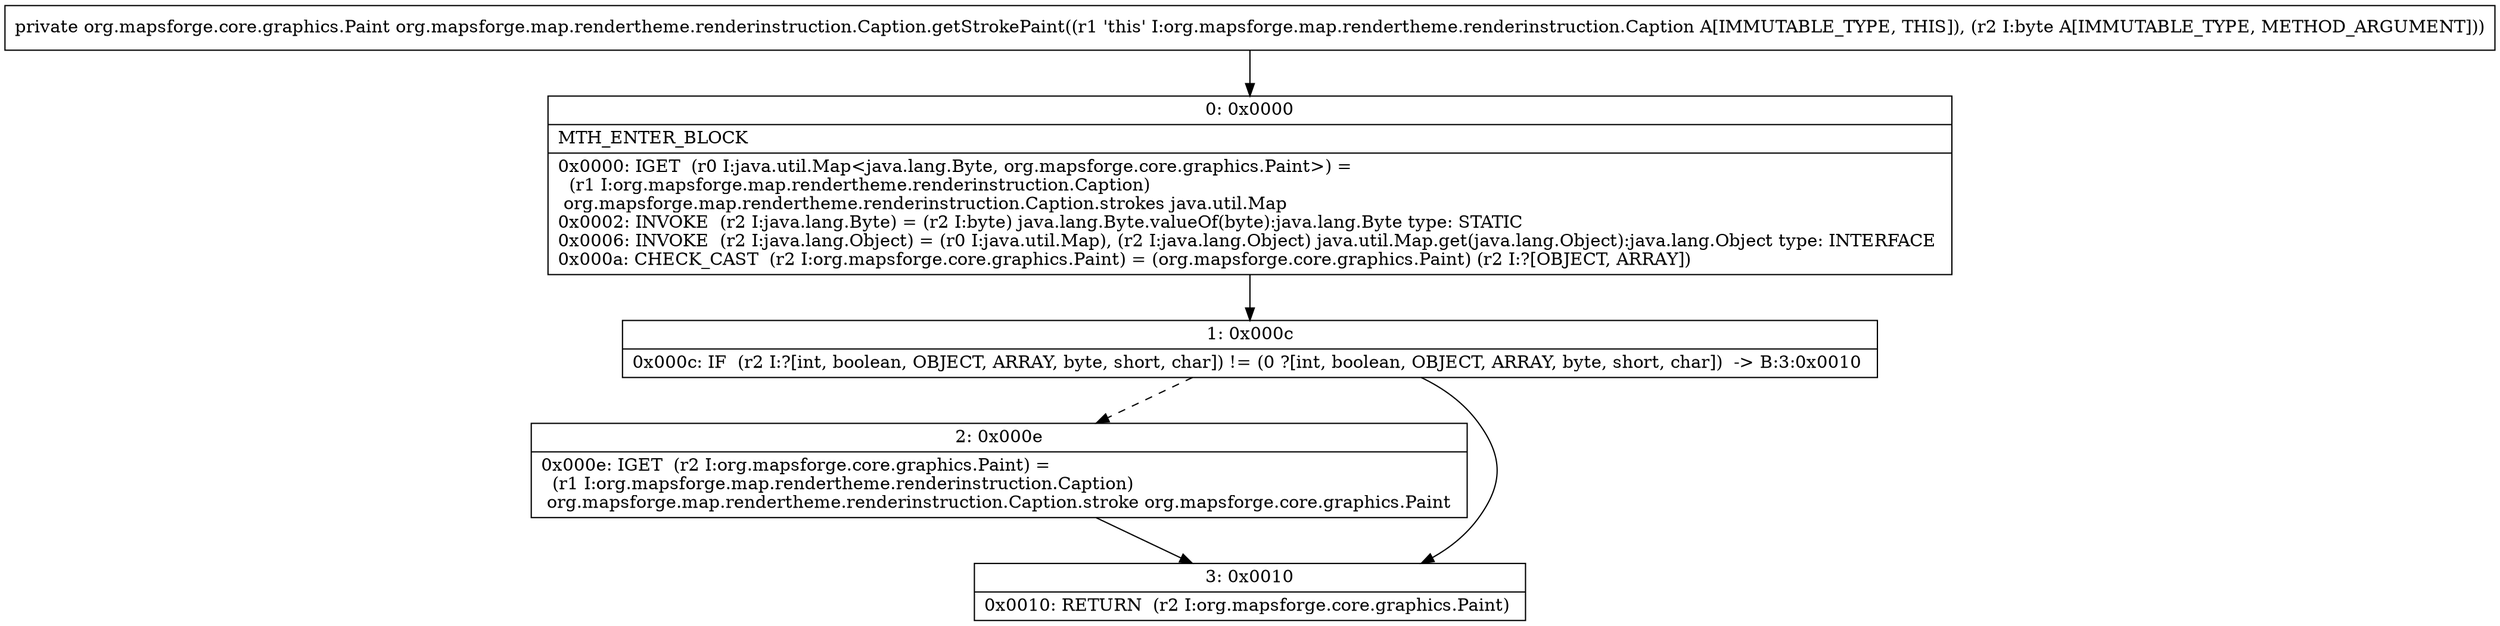 digraph "CFG fororg.mapsforge.map.rendertheme.renderinstruction.Caption.getStrokePaint(B)Lorg\/mapsforge\/core\/graphics\/Paint;" {
Node_0 [shape=record,label="{0\:\ 0x0000|MTH_ENTER_BLOCK\l|0x0000: IGET  (r0 I:java.util.Map\<java.lang.Byte, org.mapsforge.core.graphics.Paint\>) = \l  (r1 I:org.mapsforge.map.rendertheme.renderinstruction.Caption)\l org.mapsforge.map.rendertheme.renderinstruction.Caption.strokes java.util.Map \l0x0002: INVOKE  (r2 I:java.lang.Byte) = (r2 I:byte) java.lang.Byte.valueOf(byte):java.lang.Byte type: STATIC \l0x0006: INVOKE  (r2 I:java.lang.Object) = (r0 I:java.util.Map), (r2 I:java.lang.Object) java.util.Map.get(java.lang.Object):java.lang.Object type: INTERFACE \l0x000a: CHECK_CAST  (r2 I:org.mapsforge.core.graphics.Paint) = (org.mapsforge.core.graphics.Paint) (r2 I:?[OBJECT, ARRAY]) \l}"];
Node_1 [shape=record,label="{1\:\ 0x000c|0x000c: IF  (r2 I:?[int, boolean, OBJECT, ARRAY, byte, short, char]) != (0 ?[int, boolean, OBJECT, ARRAY, byte, short, char])  \-\> B:3:0x0010 \l}"];
Node_2 [shape=record,label="{2\:\ 0x000e|0x000e: IGET  (r2 I:org.mapsforge.core.graphics.Paint) = \l  (r1 I:org.mapsforge.map.rendertheme.renderinstruction.Caption)\l org.mapsforge.map.rendertheme.renderinstruction.Caption.stroke org.mapsforge.core.graphics.Paint \l}"];
Node_3 [shape=record,label="{3\:\ 0x0010|0x0010: RETURN  (r2 I:org.mapsforge.core.graphics.Paint) \l}"];
MethodNode[shape=record,label="{private org.mapsforge.core.graphics.Paint org.mapsforge.map.rendertheme.renderinstruction.Caption.getStrokePaint((r1 'this' I:org.mapsforge.map.rendertheme.renderinstruction.Caption A[IMMUTABLE_TYPE, THIS]), (r2 I:byte A[IMMUTABLE_TYPE, METHOD_ARGUMENT])) }"];
MethodNode -> Node_0;
Node_0 -> Node_1;
Node_1 -> Node_2[style=dashed];
Node_1 -> Node_3;
Node_2 -> Node_3;
}

